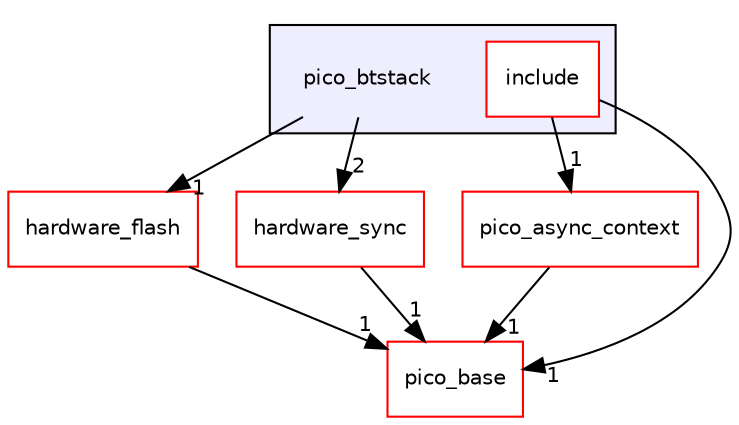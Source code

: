 digraph "pico_btstack" {
  compound=true
  node [ fontsize="10", fontname="Helvetica"];
  edge [ labelfontsize="10", labelfontname="Helvetica"];
  subgraph clusterdir_04cc1ddc4da13ea3357771d7606cbdf5 {
    graph [ bgcolor="#eeeeff", pencolor="black", label="" URL="dir_04cc1ddc4da13ea3357771d7606cbdf5.html"];
    dir_04cc1ddc4da13ea3357771d7606cbdf5 [shape=plaintext label="pico_btstack"];
    dir_0c300271f485864adc350c5d848f84c0 [shape=box label="include" color="red" fillcolor="white" style="filled" URL="dir_0c300271f485864adc350c5d848f84c0.html"];
  }
  dir_1b97266e5793360fca28cd5b94d3ec36 [shape=box label="hardware_flash" fillcolor="white" style="filled" color="red" URL="dir_1b97266e5793360fca28cd5b94d3ec36.html"];
  dir_a9bad49c6feb32b30a0489a3284f07a6 [shape=box label="pico_async_context" fillcolor="white" style="filled" color="red" URL="dir_a9bad49c6feb32b30a0489a3284f07a6.html"];
  dir_ee4ba4c32933fd9d1c9bce216e67756d [shape=box label="pico_base" fillcolor="white" style="filled" color="red" URL="dir_ee4ba4c32933fd9d1c9bce216e67756d.html"];
  dir_992bccbfc838886b69a13f304f758bbd [shape=box label="hardware_sync" fillcolor="white" style="filled" color="red" URL="dir_992bccbfc838886b69a13f304f758bbd.html"];
  dir_1b97266e5793360fca28cd5b94d3ec36->dir_ee4ba4c32933fd9d1c9bce216e67756d [headlabel="1", labeldistance=1.5 headhref="dir_000075_000007.html"];
  dir_04cc1ddc4da13ea3357771d7606cbdf5->dir_1b97266e5793360fca28cd5b94d3ec36 [headlabel="1", labeldistance=1.5 headhref="dir_000042_000075.html"];
  dir_04cc1ddc4da13ea3357771d7606cbdf5->dir_992bccbfc838886b69a13f304f758bbd [headlabel="2", labeldistance=1.5 headhref="dir_000042_000032.html"];
  dir_a9bad49c6feb32b30a0489a3284f07a6->dir_ee4ba4c32933fd9d1c9bce216e67756d [headlabel="1", labeldistance=1.5 headhref="dir_000123_000007.html"];
  dir_0c300271f485864adc350c5d848f84c0->dir_a9bad49c6feb32b30a0489a3284f07a6 [headlabel="1", labeldistance=1.5 headhref="dir_000132_000123.html"];
  dir_0c300271f485864adc350c5d848f84c0->dir_ee4ba4c32933fd9d1c9bce216e67756d [headlabel="1", labeldistance=1.5 headhref="dir_000132_000007.html"];
  dir_992bccbfc838886b69a13f304f758bbd->dir_ee4ba4c32933fd9d1c9bce216e67756d [headlabel="1", labeldistance=1.5 headhref="dir_000032_000007.html"];
}
